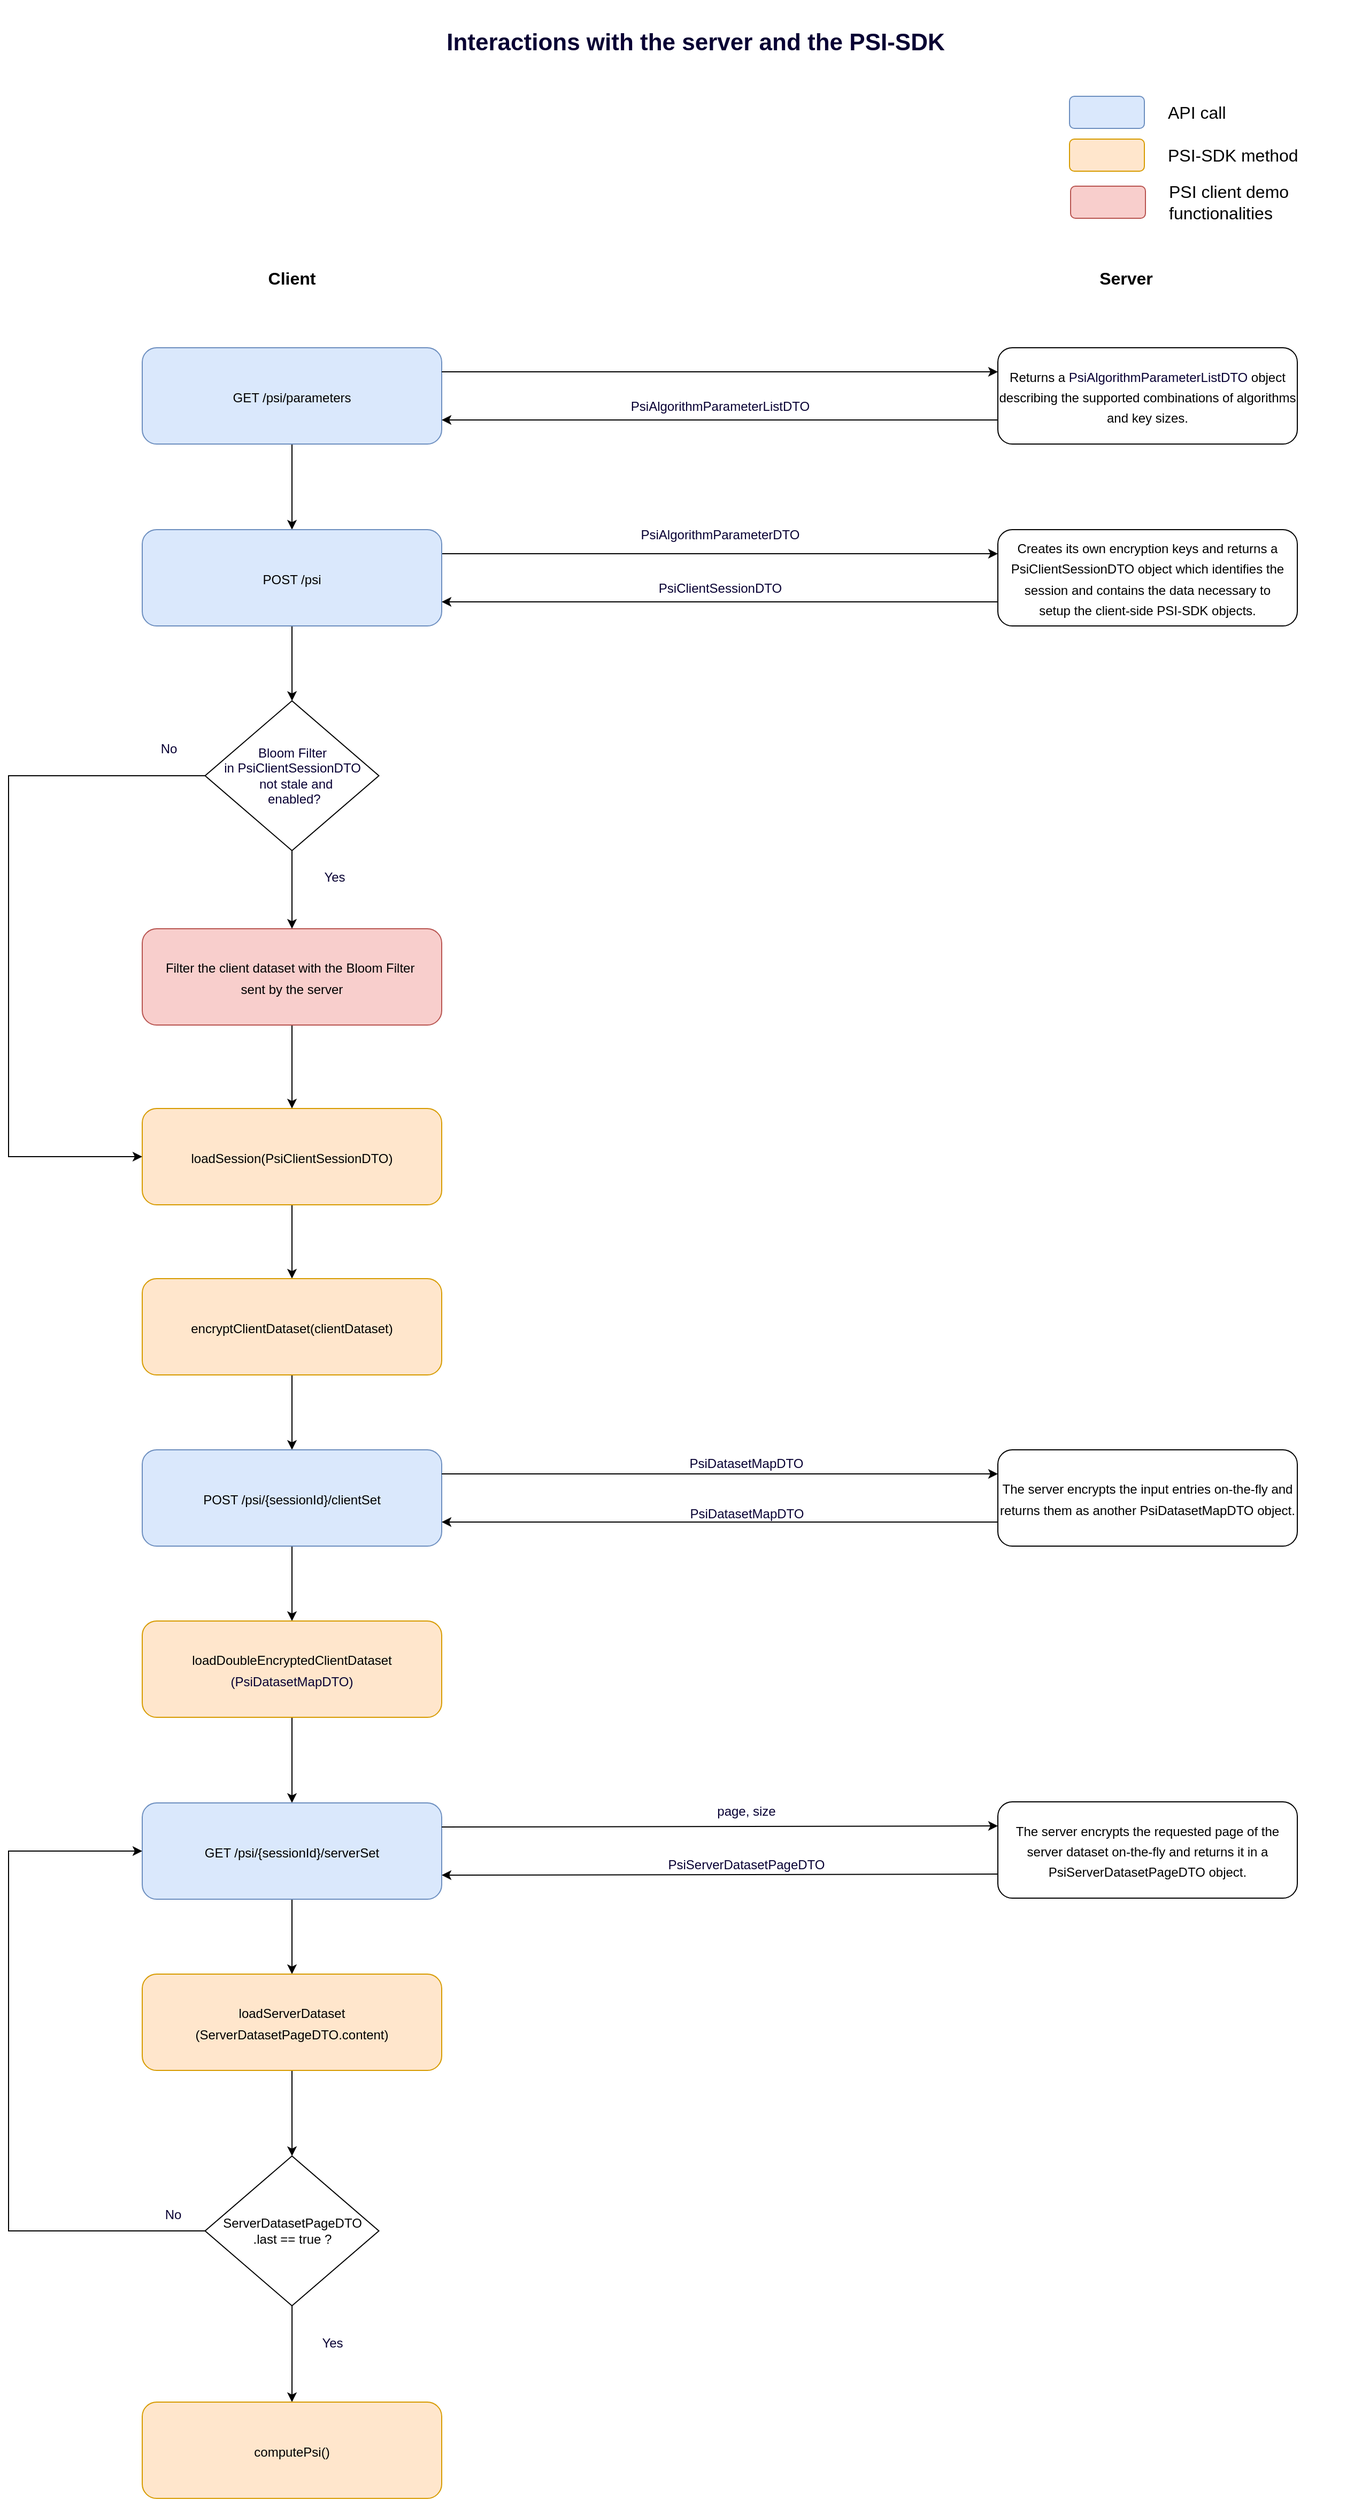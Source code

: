 <mxfile version="16.5.1" type="device"><diagram id="Al1d4foRAf4zgmSscgHW" name="Page-1"><mxGraphModel dx="1576" dy="474" grid="1" gridSize="10" guides="1" tooltips="1" connect="1" arrows="1" fold="1" page="1" pageScale="1" pageWidth="850" pageHeight="1100" math="0" shadow="0"><root><mxCell id="0"/><mxCell id="1" parent="0"/><mxCell id="KNKpoZgjtX9xlfk-GHGx-1" value="&lt;font style=&quot;font-size: 16px&quot;&gt;&lt;b&gt;Client&lt;/b&gt;&lt;/font&gt;" style="text;html=1;strokeColor=none;fillColor=none;align=center;verticalAlign=middle;whiteSpace=wrap;rounded=0;" parent="1" vertex="1"><mxGeometry x="-5" y="245" width="60" height="30" as="geometry"/></mxCell><mxCell id="KNKpoZgjtX9xlfk-GHGx-2" value="&lt;font style=&quot;font-size: 16px&quot;&gt;Server&lt;/font&gt;" style="text;html=1;strokeColor=none;fillColor=none;align=center;verticalAlign=middle;whiteSpace=wrap;rounded=0;fontStyle=1" parent="1" vertex="1"><mxGeometry x="775" y="245" width="60" height="30" as="geometry"/></mxCell><mxCell id="KNKpoZgjtX9xlfk-GHGx-17" value="" style="edgeStyle=orthogonalEdgeStyle;rounded=0;orthogonalLoop=1;jettySize=auto;html=1;fontSize=12;fontColor=#080033;" parent="1" source="KNKpoZgjtX9xlfk-GHGx-4" target="KNKpoZgjtX9xlfk-GHGx-15" edge="1"><mxGeometry relative="1" as="geometry"/></mxCell><mxCell id="KNKpoZgjtX9xlfk-GHGx-4" value="&lt;font style=&quot;font-size: 12px&quot;&gt;GET /psi/parameters&lt;/font&gt;" style="rounded=1;whiteSpace=wrap;html=1;fontSize=16;fillColor=#dae8fc;strokeColor=#6c8ebf;" parent="1" vertex="1"><mxGeometry x="-115" y="325" width="280" height="90" as="geometry"/></mxCell><mxCell id="KNKpoZgjtX9xlfk-GHGx-6" value="" style="rounded=1;whiteSpace=wrap;html=1;fontSize=16;fillColor=#dae8fc;strokeColor=#6c8ebf;" parent="1" vertex="1"><mxGeometry x="752" y="90" width="70" height="30" as="geometry"/></mxCell><mxCell id="KNKpoZgjtX9xlfk-GHGx-7" value="" style="rounded=1;whiteSpace=wrap;html=1;fontSize=16;fillColor=#ffe6cc;strokeColor=#d79b00;" parent="1" vertex="1"><mxGeometry x="752" y="130" width="70" height="30" as="geometry"/></mxCell><mxCell id="KNKpoZgjtX9xlfk-GHGx-8" value="API call" style="text;html=1;strokeColor=none;fillColor=none;align=left;verticalAlign=middle;whiteSpace=wrap;rounded=0;fontSize=16;" parent="1" vertex="1"><mxGeometry x="842" y="90" width="130" height="30" as="geometry"/></mxCell><mxCell id="KNKpoZgjtX9xlfk-GHGx-9" value="PSI-SDK method" style="text;html=1;strokeColor=none;fillColor=none;align=left;verticalAlign=middle;whiteSpace=wrap;rounded=0;fontSize=16;" parent="1" vertex="1"><mxGeometry x="842" y="130" width="130" height="30" as="geometry"/></mxCell><mxCell id="KNKpoZgjtX9xlfk-GHGx-10" value="&lt;font color=&quot;#080033&quot;&gt;&lt;span style=&quot;font-size: 22px&quot;&gt;&lt;b&gt;Interactions with the server and the PSI-SDK&lt;/b&gt;&lt;/span&gt;&lt;/font&gt;" style="text;html=1;strokeColor=none;fillColor=none;align=center;verticalAlign=middle;whiteSpace=wrap;rounded=0;fontSize=16;" parent="1" vertex="1"><mxGeometry x="55" width="695" height="80" as="geometry"/></mxCell><mxCell id="KNKpoZgjtX9xlfk-GHGx-12" value="" style="endArrow=classic;html=1;rounded=0;fontSize=22;fontColor=#080033;exitX=1;exitY=0.25;exitDx=0;exitDy=0;entryX=0;entryY=0.25;entryDx=0;entryDy=0;" parent="1" source="KNKpoZgjtX9xlfk-GHGx-4" target="KNKpoZgjtX9xlfk-GHGx-13" edge="1"><mxGeometry width="50" height="50" relative="1" as="geometry"><mxPoint x="335" y="515" as="sourcePoint"/><mxPoint x="545" y="340" as="targetPoint"/></mxGeometry></mxCell><mxCell id="KNKpoZgjtX9xlfk-GHGx-13" value="&lt;font style=&quot;font-size: 12px&quot;&gt;Returns a&amp;nbsp;&lt;span style=&quot;color: rgb(8 , 0 , 51)&quot;&gt;PsiAlgorithmParameterListDTO&lt;/span&gt;&amp;nbsp;object describing the supported combinations of algorithms and key sizes.&lt;/font&gt;" style="rounded=1;whiteSpace=wrap;html=1;fontSize=16;" parent="1" vertex="1"><mxGeometry x="685" y="325" width="280" height="90" as="geometry"/></mxCell><mxCell id="KNKpoZgjtX9xlfk-GHGx-14" value="" style="endArrow=classic;html=1;rounded=0;fontSize=22;fontColor=#080033;exitX=0;exitY=0.75;exitDx=0;exitDy=0;entryX=1;entryY=0.75;entryDx=0;entryDy=0;" parent="1" source="KNKpoZgjtX9xlfk-GHGx-13" target="KNKpoZgjtX9xlfk-GHGx-4" edge="1"><mxGeometry width="50" height="50" relative="1" as="geometry"><mxPoint x="335" y="350" as="sourcePoint"/><mxPoint x="260" y="393" as="targetPoint"/></mxGeometry></mxCell><mxCell id="KNKpoZgjtX9xlfk-GHGx-19" style="edgeStyle=orthogonalEdgeStyle;rounded=0;orthogonalLoop=1;jettySize=auto;html=1;exitX=1;exitY=0.25;exitDx=0;exitDy=0;entryX=0;entryY=0.25;entryDx=0;entryDy=0;fontSize=12;fontColor=#080033;" parent="1" source="KNKpoZgjtX9xlfk-GHGx-15" target="KNKpoZgjtX9xlfk-GHGx-18" edge="1"><mxGeometry relative="1" as="geometry"/></mxCell><mxCell id="uUMTpv6IJSxsKkh_VgfI-5" value="" style="edgeStyle=orthogonalEdgeStyle;rounded=0;orthogonalLoop=1;jettySize=auto;html=1;" parent="1" source="KNKpoZgjtX9xlfk-GHGx-15" target="uUMTpv6IJSxsKkh_VgfI-4" edge="1"><mxGeometry relative="1" as="geometry"/></mxCell><mxCell id="KNKpoZgjtX9xlfk-GHGx-15" value="&lt;font style=&quot;font-size: 12px&quot;&gt;POST /psi&lt;/font&gt;" style="rounded=1;whiteSpace=wrap;html=1;fontSize=16;fillColor=#dae8fc;strokeColor=#6c8ebf;" parent="1" vertex="1"><mxGeometry x="-115" y="495" width="280" height="90" as="geometry"/></mxCell><mxCell id="KNKpoZgjtX9xlfk-GHGx-16" value="PsiAlgorithmParameterListDTO" style="text;html=1;strokeColor=none;fillColor=none;align=center;verticalAlign=middle;whiteSpace=wrap;rounded=0;fontSize=12;fontColor=#080033;" parent="1" vertex="1"><mxGeometry x="338" y="365" width="175" height="30" as="geometry"/></mxCell><mxCell id="KNKpoZgjtX9xlfk-GHGx-20" style="edgeStyle=orthogonalEdgeStyle;rounded=0;orthogonalLoop=1;jettySize=auto;html=1;exitX=0;exitY=0.75;exitDx=0;exitDy=0;entryX=1;entryY=0.75;entryDx=0;entryDy=0;fontSize=12;fontColor=#080033;" parent="1" source="KNKpoZgjtX9xlfk-GHGx-18" target="KNKpoZgjtX9xlfk-GHGx-15" edge="1"><mxGeometry relative="1" as="geometry"/></mxCell><mxCell id="KNKpoZgjtX9xlfk-GHGx-18" value="&lt;font style=&quot;font-size: 12px&quot;&gt;Creates its own encryption keys and returns a PsiClientSessionDTO object which identifies the session and contains the data necessary to setup&amp;nbsp;the client-side PSI-SDK objects.&lt;/font&gt;" style="rounded=1;whiteSpace=wrap;html=1;fontSize=16;" parent="1" vertex="1"><mxGeometry x="685" y="495" width="280" height="90" as="geometry"/></mxCell><mxCell id="KNKpoZgjtX9xlfk-GHGx-21" value="PsiAlgorithmParameterDTO" style="text;html=1;strokeColor=none;fillColor=none;align=center;verticalAlign=middle;whiteSpace=wrap;rounded=0;fontSize=12;fontColor=#080033;" parent="1" vertex="1"><mxGeometry x="338" y="485" width="175" height="30" as="geometry"/></mxCell><mxCell id="KNKpoZgjtX9xlfk-GHGx-22" value="PsiClientSessionDTO" style="text;html=1;strokeColor=none;fillColor=none;align=center;verticalAlign=middle;whiteSpace=wrap;rounded=0;fontSize=12;fontColor=#080033;" parent="1" vertex="1"><mxGeometry x="338" y="535" width="175" height="30" as="geometry"/></mxCell><mxCell id="KNKpoZgjtX9xlfk-GHGx-26" value="" style="edgeStyle=orthogonalEdgeStyle;rounded=0;orthogonalLoop=1;jettySize=auto;html=1;fontSize=12;fontColor=#080033;" parent="1" source="KNKpoZgjtX9xlfk-GHGx-23" target="KNKpoZgjtX9xlfk-GHGx-25" edge="1"><mxGeometry relative="1" as="geometry"/></mxCell><mxCell id="KNKpoZgjtX9xlfk-GHGx-23" value="&lt;font style=&quot;font-size: 12px&quot;&gt;loadSession(PsiClientSessionDTO)&lt;/font&gt;" style="rounded=1;whiteSpace=wrap;html=1;fontSize=16;fillColor=#ffe6cc;strokeColor=#d79b00;" parent="1" vertex="1"><mxGeometry x="-115" y="1036" width="280" height="90" as="geometry"/></mxCell><mxCell id="KNKpoZgjtX9xlfk-GHGx-28" value="" style="edgeStyle=orthogonalEdgeStyle;rounded=0;orthogonalLoop=1;jettySize=auto;html=1;fontSize=12;fontColor=#080033;" parent="1" source="KNKpoZgjtX9xlfk-GHGx-25" target="KNKpoZgjtX9xlfk-GHGx-27" edge="1"><mxGeometry relative="1" as="geometry"/></mxCell><mxCell id="KNKpoZgjtX9xlfk-GHGx-25" value="&lt;font style=&quot;font-size: 12px&quot;&gt;encryptClientDataset(clientDataset)&lt;/font&gt;" style="rounded=1;whiteSpace=wrap;html=1;fontSize=16;fillColor=#ffe6cc;strokeColor=#d79b00;" parent="1" vertex="1"><mxGeometry x="-115" y="1195" width="280" height="90" as="geometry"/></mxCell><mxCell id="KNKpoZgjtX9xlfk-GHGx-38" value="" style="edgeStyle=orthogonalEdgeStyle;rounded=0;orthogonalLoop=1;jettySize=auto;html=1;fontSize=12;fontColor=#080033;" parent="1" source="KNKpoZgjtX9xlfk-GHGx-27" target="KNKpoZgjtX9xlfk-GHGx-37" edge="1"><mxGeometry relative="1" as="geometry"/></mxCell><mxCell id="KNKpoZgjtX9xlfk-GHGx-27" value="&lt;font style=&quot;font-size: 12px&quot;&gt;POST /psi/{sessionId}/clientSet&lt;/font&gt;" style="rounded=1;whiteSpace=wrap;html=1;fontSize=16;fillColor=#dae8fc;strokeColor=#6c8ebf;" parent="1" vertex="1"><mxGeometry x="-115" y="1355" width="280" height="90" as="geometry"/></mxCell><mxCell id="KNKpoZgjtX9xlfk-GHGx-32" style="edgeStyle=orthogonalEdgeStyle;rounded=0;orthogonalLoop=1;jettySize=auto;html=1;fontSize=12;fontColor=#080033;exitX=1;exitY=0.25;exitDx=0;exitDy=0;entryX=0;entryY=0.25;entryDx=0;entryDy=0;" parent="1" source="KNKpoZgjtX9xlfk-GHGx-27" target="KNKpoZgjtX9xlfk-GHGx-34" edge="1"><mxGeometry relative="1" as="geometry"><mxPoint x="180" y="1385" as="sourcePoint"/><mxPoint x="660" y="1375" as="targetPoint"/></mxGeometry></mxCell><mxCell id="KNKpoZgjtX9xlfk-GHGx-33" style="edgeStyle=orthogonalEdgeStyle;rounded=0;orthogonalLoop=1;jettySize=auto;html=1;fontSize=12;fontColor=#080033;entryX=1;entryY=0.75;entryDx=0;entryDy=0;exitX=0;exitY=0.75;exitDx=0;exitDy=0;" parent="1" source="KNKpoZgjtX9xlfk-GHGx-34" target="KNKpoZgjtX9xlfk-GHGx-27" edge="1"><mxGeometry relative="1" as="geometry"><mxPoint x="640" y="1418" as="sourcePoint"/><mxPoint x="190" y="1418" as="targetPoint"/></mxGeometry></mxCell><mxCell id="KNKpoZgjtX9xlfk-GHGx-34" value="&lt;font style=&quot;font-size: 12px&quot;&gt;The server encrypts the input entries on-the-fly and returns them as another PsiDatasetMapDTO object.&lt;/font&gt;" style="rounded=1;whiteSpace=wrap;html=1;fontSize=16;" parent="1" vertex="1"><mxGeometry x="685" y="1355" width="280" height="90" as="geometry"/></mxCell><mxCell id="KNKpoZgjtX9xlfk-GHGx-35" value="PsiDatasetMapDTO" style="text;html=1;strokeColor=none;fillColor=none;align=center;verticalAlign=middle;whiteSpace=wrap;rounded=0;fontSize=12;fontColor=#080033;" parent="1" vertex="1"><mxGeometry x="348" y="1350" width="204.17" height="35" as="geometry"/></mxCell><mxCell id="KNKpoZgjtX9xlfk-GHGx-36" value="PsiDatasetMapDTO" style="text;html=1;strokeColor=none;fillColor=none;align=center;verticalAlign=middle;whiteSpace=wrap;rounded=0;fontSize=12;fontColor=#080033;" parent="1" vertex="1"><mxGeometry x="362.59" y="1400" width="175" height="30" as="geometry"/></mxCell><mxCell id="KNKpoZgjtX9xlfk-GHGx-40" value="" style="edgeStyle=orthogonalEdgeStyle;rounded=0;orthogonalLoop=1;jettySize=auto;html=1;fontSize=12;fontColor=#080033;" parent="1" source="KNKpoZgjtX9xlfk-GHGx-37" edge="1"><mxGeometry relative="1" as="geometry"><mxPoint x="25" y="1685" as="targetPoint"/></mxGeometry></mxCell><mxCell id="KNKpoZgjtX9xlfk-GHGx-37" value="&lt;span style=&quot;font-size: 12px&quot;&gt;loadDoubleEncryptedClientDataset&lt;br&gt;&lt;/span&gt;&lt;span style=&quot;color: rgb(8 , 0 , 51) ; font-size: 12px&quot;&gt;(PsiDatasetMapDTO)&lt;/span&gt;&lt;span style=&quot;font-size: 12px&quot;&gt;&lt;br&gt;&lt;/span&gt;" style="rounded=1;whiteSpace=wrap;html=1;fontSize=16;fillColor=#ffe6cc;strokeColor=#d79b00;" parent="1" vertex="1"><mxGeometry x="-115" y="1515" width="280" height="90" as="geometry"/></mxCell><mxCell id="KNKpoZgjtX9xlfk-GHGx-60" value="" style="edgeStyle=orthogonalEdgeStyle;rounded=0;orthogonalLoop=1;jettySize=auto;html=1;fontSize=12;fontColor=#080033;" parent="1" source="KNKpoZgjtX9xlfk-GHGx-41" target="KNKpoZgjtX9xlfk-GHGx-59" edge="1"><mxGeometry relative="1" as="geometry"/></mxCell><mxCell id="KNKpoZgjtX9xlfk-GHGx-41" value="&lt;font style=&quot;font-size: 12px&quot;&gt;GET /psi/{sessionId}/serverSet&lt;/font&gt;" style="rounded=1;whiteSpace=wrap;html=1;fontSize=16;fillColor=#dae8fc;strokeColor=#6c8ebf;" parent="1" vertex="1"><mxGeometry x="-115" y="1685" width="280" height="90" as="geometry"/></mxCell><mxCell id="KNKpoZgjtX9xlfk-GHGx-54" value="&lt;font style=&quot;font-size: 12px&quot;&gt;The server encrypts the requested page of the server dataset on-the-fly and returns it in a PsiServerDatasetPageDTO object.&lt;/font&gt;" style="rounded=1;whiteSpace=wrap;html=1;fontSize=16;" parent="1" vertex="1"><mxGeometry x="685" y="1684" width="280" height="90" as="geometry"/></mxCell><mxCell id="KNKpoZgjtX9xlfk-GHGx-55" value="" style="endArrow=classic;html=1;rounded=0;fontSize=12;fontColor=#080033;exitX=1;exitY=0.25;exitDx=0;exitDy=0;entryX=0;entryY=0.25;entryDx=0;entryDy=0;" parent="1" source="KNKpoZgjtX9xlfk-GHGx-41" target="KNKpoZgjtX9xlfk-GHGx-54" edge="1"><mxGeometry width="50" height="50" relative="1" as="geometry"><mxPoint x="280" y="1755" as="sourcePoint"/><mxPoint x="330" y="1705" as="targetPoint"/></mxGeometry></mxCell><mxCell id="KNKpoZgjtX9xlfk-GHGx-56" value="" style="endArrow=classic;html=1;rounded=0;fontSize=12;fontColor=#080033;exitX=0;exitY=0.75;exitDx=0;exitDy=0;entryX=1;entryY=0.75;entryDx=0;entryDy=0;" parent="1" source="KNKpoZgjtX9xlfk-GHGx-54" target="KNKpoZgjtX9xlfk-GHGx-41" edge="1"><mxGeometry width="50" height="50" relative="1" as="geometry"><mxPoint x="490" y="1605" as="sourcePoint"/><mxPoint x="540" y="1555" as="targetPoint"/></mxGeometry></mxCell><mxCell id="KNKpoZgjtX9xlfk-GHGx-57" value="page, size" style="text;html=1;strokeColor=none;fillColor=none;align=center;verticalAlign=middle;whiteSpace=wrap;rounded=0;fontSize=12;fontColor=#080033;" parent="1" vertex="1"><mxGeometry x="348.01" y="1675" width="204.17" height="35" as="geometry"/></mxCell><mxCell id="KNKpoZgjtX9xlfk-GHGx-58" value="PsiServerDatasetPageDTO" style="text;html=1;strokeColor=none;fillColor=none;align=center;verticalAlign=middle;whiteSpace=wrap;rounded=0;fontSize=12;fontColor=#080033;" parent="1" vertex="1"><mxGeometry x="348.01" y="1725" width="204.17" height="35" as="geometry"/></mxCell><mxCell id="KNKpoZgjtX9xlfk-GHGx-64" value="" style="edgeStyle=orthogonalEdgeStyle;rounded=0;orthogonalLoop=1;jettySize=auto;html=1;fontSize=12;fontColor=#080033;" parent="1" source="KNKpoZgjtX9xlfk-GHGx-59" target="KNKpoZgjtX9xlfk-GHGx-63" edge="1"><mxGeometry relative="1" as="geometry"/></mxCell><mxCell id="KNKpoZgjtX9xlfk-GHGx-59" value="&lt;span style=&quot;font-size: 12px&quot;&gt;loadServerDataset&lt;br&gt;(ServerDatasetPageDTO.content)&lt;br&gt;&lt;/span&gt;" style="rounded=1;whiteSpace=wrap;html=1;fontSize=16;fillColor=#ffe6cc;strokeColor=#d79b00;" parent="1" vertex="1"><mxGeometry x="-115" y="1845" width="280" height="90" as="geometry"/></mxCell><mxCell id="KNKpoZgjtX9xlfk-GHGx-62" value="" style="edgeStyle=orthogonalEdgeStyle;rounded=0;orthogonalLoop=1;jettySize=auto;html=1;fontSize=12;fontColor=#080033;" parent="1" source="KNKpoZgjtX9xlfk-GHGx-63" edge="1"><mxGeometry relative="1" as="geometry"><mxPoint x="25" y="2245" as="targetPoint"/></mxGeometry></mxCell><mxCell id="KNKpoZgjtX9xlfk-GHGx-63" value="&lt;span style=&quot;color: rgb(0 , 0 , 0)&quot;&gt;ServerDatasetPageDTO&lt;br&gt;.last == true ?&lt;br&gt;&lt;/span&gt;" style="rhombus;whiteSpace=wrap;html=1;fontSize=12;fontColor=#080033;" parent="1" vertex="1"><mxGeometry x="-56.25" y="2015" width="162.5" height="140" as="geometry"/></mxCell><mxCell id="KNKpoZgjtX9xlfk-GHGx-68" value="" style="endArrow=classic;html=1;rounded=0;fontSize=12;fontColor=#080033;exitX=0;exitY=0.5;exitDx=0;exitDy=0;entryX=0;entryY=0.5;entryDx=0;entryDy=0;" parent="1" source="KNKpoZgjtX9xlfk-GHGx-63" target="KNKpoZgjtX9xlfk-GHGx-41" edge="1"><mxGeometry width="50" height="50" relative="1" as="geometry"><mxPoint x="-270" y="2085" as="sourcePoint"/><mxPoint x="-220" y="2035" as="targetPoint"/><Array as="points"><mxPoint x="-240" y="2085"/><mxPoint x="-240" y="1730"/></Array></mxGeometry></mxCell><mxCell id="KNKpoZgjtX9xlfk-GHGx-69" value="No" style="text;html=1;strokeColor=none;fillColor=none;align=center;verticalAlign=middle;whiteSpace=wrap;rounded=0;fontSize=12;fontColor=#080033;" parent="1" vertex="1"><mxGeometry x="-116.25" y="2055" width="60" height="30" as="geometry"/></mxCell><mxCell id="KNKpoZgjtX9xlfk-GHGx-71" value="Yes" style="text;html=1;strokeColor=none;fillColor=none;align=center;verticalAlign=middle;whiteSpace=wrap;rounded=0;fontSize=12;fontColor=#080033;" parent="1" vertex="1"><mxGeometry x="32.5" y="2175" width="60" height="30" as="geometry"/></mxCell><mxCell id="KNKpoZgjtX9xlfk-GHGx-72" value="&lt;span style=&quot;font-size: 12px&quot;&gt;computePsi()&lt;br&gt;&lt;/span&gt;" style="rounded=1;whiteSpace=wrap;html=1;fontSize=16;fillColor=#ffe6cc;strokeColor=#d79b00;" parent="1" vertex="1"><mxGeometry x="-115" y="2245" width="280" height="90" as="geometry"/></mxCell><mxCell id="uUMTpv6IJSxsKkh_VgfI-2" value="" style="rounded=1;whiteSpace=wrap;html=1;fontSize=16;fillColor=#f8cecc;strokeColor=#b85450;" parent="1" vertex="1"><mxGeometry x="753" y="174" width="70" height="30" as="geometry"/></mxCell><mxCell id="uUMTpv6IJSxsKkh_VgfI-3" value="PSI client demo functionalities" style="text;html=1;strokeColor=none;fillColor=none;align=left;verticalAlign=middle;whiteSpace=wrap;rounded=0;fontSize=16;" parent="1" vertex="1"><mxGeometry x="843" y="174" width="174" height="30" as="geometry"/></mxCell><mxCell id="uUMTpv6IJSxsKkh_VgfI-4" value="Bloom Filter in&amp;nbsp;PsiClientSessionDTO&lt;br&gt;&amp;nbsp; not stale and&lt;br&gt;&amp;nbsp;enabled?" style="rhombus;whiteSpace=wrap;html=1;fontSize=12;fontColor=#080033;" parent="1" vertex="1"><mxGeometry x="-56.25" y="655" width="162.5" height="140" as="geometry"/></mxCell><mxCell id="uUMTpv6IJSxsKkh_VgfI-10" value="" style="edgeStyle=orthogonalEdgeStyle;rounded=0;orthogonalLoop=1;jettySize=auto;html=1;" parent="1" source="uUMTpv6IJSxsKkh_VgfI-6" target="KNKpoZgjtX9xlfk-GHGx-23" edge="1"><mxGeometry relative="1" as="geometry"/></mxCell><mxCell id="uUMTpv6IJSxsKkh_VgfI-6" value="&lt;font style=&quot;font-size: 12px&quot;&gt;Filter the client dataset with the Bloom Filter&amp;nbsp;&lt;br&gt;sent by the server&lt;br&gt;&lt;/font&gt;" style="rounded=1;whiteSpace=wrap;html=1;fontSize=16;fillColor=#f8cecc;strokeColor=#b85450;" parent="1" vertex="1"><mxGeometry x="-115" y="868" width="280" height="90" as="geometry"/></mxCell><mxCell id="uUMTpv6IJSxsKkh_VgfI-7" value="" style="edgeStyle=orthogonalEdgeStyle;rounded=0;orthogonalLoop=1;jettySize=auto;html=1;exitX=0.5;exitY=1;exitDx=0;exitDy=0;entryX=0.5;entryY=0;entryDx=0;entryDy=0;" parent="1" source="uUMTpv6IJSxsKkh_VgfI-4" target="uUMTpv6IJSxsKkh_VgfI-6" edge="1"><mxGeometry relative="1" as="geometry"><mxPoint x="85.42" y="805" as="sourcePoint"/><mxPoint x="85.42" y="875" as="targetPoint"/></mxGeometry></mxCell><mxCell id="uUMTpv6IJSxsKkh_VgfI-8" value="Yes" style="text;html=1;strokeColor=none;fillColor=none;align=center;verticalAlign=middle;whiteSpace=wrap;rounded=0;fontSize=12;fontColor=#080033;" parent="1" vertex="1"><mxGeometry x="35.25" y="805" width="60" height="30" as="geometry"/></mxCell><mxCell id="uUMTpv6IJSxsKkh_VgfI-11" value="" style="endArrow=classic;html=1;rounded=0;exitX=0;exitY=0.5;exitDx=0;exitDy=0;entryX=0;entryY=0.5;entryDx=0;entryDy=0;" parent="1" source="uUMTpv6IJSxsKkh_VgfI-4" target="KNKpoZgjtX9xlfk-GHGx-23" edge="1"><mxGeometry width="50" height="50" relative="1" as="geometry"><mxPoint x="220" y="1195" as="sourcePoint"/><mxPoint x="-210" y="1075" as="targetPoint"/><Array as="points"><mxPoint x="-240" y="725"/><mxPoint x="-240" y="1081"/></Array></mxGeometry></mxCell><mxCell id="uUMTpv6IJSxsKkh_VgfI-12" value="No" style="text;html=1;strokeColor=none;fillColor=none;align=center;verticalAlign=middle;whiteSpace=wrap;rounded=0;fontSize=12;fontColor=#080033;" parent="1" vertex="1"><mxGeometry x="-120" y="685" width="60" height="30" as="geometry"/></mxCell></root></mxGraphModel></diagram></mxfile>